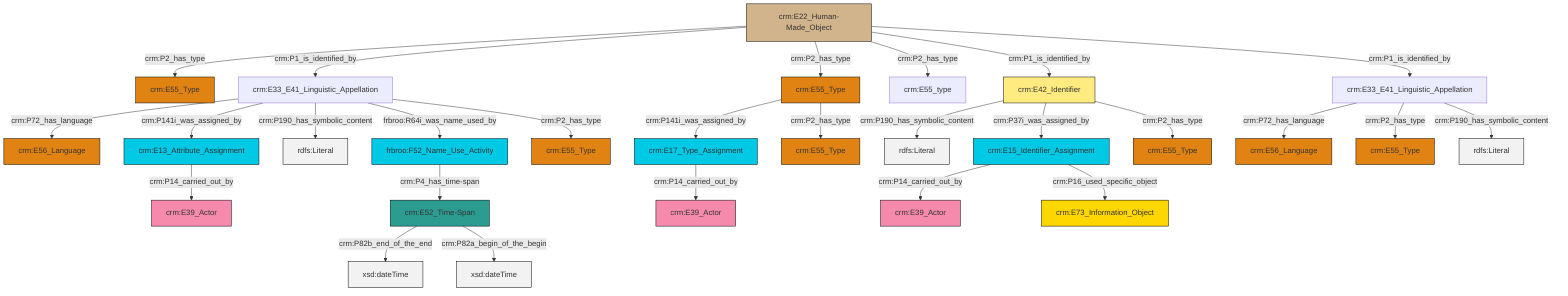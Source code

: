 graph TD
classDef Literal fill:#f2f2f2,stroke:#000000;
classDef CRM_Entity fill:#FFFFFF,stroke:#000000;
classDef Temporal_Entity fill:#00C9E6, stroke:#000000;
classDef Type fill:#E18312, stroke:#000000;
classDef Time-Span fill:#2C9C91, stroke:#000000;
classDef Appellation fill:#FFEB7F, stroke:#000000;
classDef Place fill:#008836, stroke:#000000;
classDef Persistent_Item fill:#B266B2, stroke:#000000;
classDef Conceptual_Object fill:#FFD700, stroke:#000000;
classDef Physical_Thing fill:#D2B48C, stroke:#000000;
classDef Actor fill:#f58aad, stroke:#000000;
classDef PC_Classes fill:#4ce600, stroke:#000000;
classDef Multi fill:#cccccc,stroke:#000000;

8["crm:E33_E41_Linguistic_Appellation"]:::Default -->|crm:P72_has_language| 9["crm:E56_Language"]:::Type
8["crm:E33_E41_Linguistic_Appellation"]:::Default -->|crm:P141i_was_assigned_by| 4["crm:E13_Attribute_Assignment"]:::Temporal_Entity
0["crm:E22_Human-Made_Object"]:::Physical_Thing -->|crm:P2_has_type| 10["crm:E55_Type"]:::Type
19["crm:E55_Type"]:::Type -->|crm:P141i_was_assigned_by| 20["crm:E17_Type_Assignment"]:::Temporal_Entity
21["crm:E33_E41_Linguistic_Appellation"]:::Default -->|crm:P72_has_language| 22["crm:E56_Language"]:::Type
8["crm:E33_E41_Linguistic_Appellation"]:::Default -->|crm:P190_has_symbolic_content| 23[rdfs:Literal]:::Literal
8["crm:E33_E41_Linguistic_Appellation"]:::Default -->|frbroo:R64i_was_name_used_by| 24["frbroo:F52_Name_Use_Activity"]:::Temporal_Entity
15["crm:E52_Time-Span"]:::Time-Span -->|crm:P82b_end_of_the_end| 26[xsd:dateTime]:::Literal
8["crm:E33_E41_Linguistic_Appellation"]:::Default -->|crm:P2_has_type| 34["crm:E55_Type"]:::Type
0["crm:E22_Human-Made_Object"]:::Physical_Thing -->|crm:P1_is_identified_by| 8["crm:E33_E41_Linguistic_Appellation"]:::Default
21["crm:E33_E41_Linguistic_Appellation"]:::Default -->|crm:P2_has_type| 32["crm:E55_Type"]:::Type
20["crm:E17_Type_Assignment"]:::Temporal_Entity -->|crm:P14_carried_out_by| 6["crm:E39_Actor"]:::Actor
13["crm:E42_Identifier"]:::Appellation -->|crm:P190_has_symbolic_content| 36[rdfs:Literal]:::Literal
19["crm:E55_Type"]:::Type -->|crm:P2_has_type| 30["crm:E55_Type"]:::Type
15["crm:E52_Time-Span"]:::Time-Span -->|crm:P82a_begin_of_the_begin| 37[xsd:dateTime]:::Literal
0["crm:E22_Human-Made_Object"]:::Physical_Thing -->|crm:P2_has_type| 19["crm:E55_Type"]:::Type
13["crm:E42_Identifier"]:::Appellation -->|crm:P37i_was_assigned_by| 27["crm:E15_Identifier_Assignment"]:::Temporal_Entity
0["crm:E22_Human-Made_Object"]:::Physical_Thing -->|crm:P2_has_type| 39["crm:E55_type"]:::Default
0["crm:E22_Human-Made_Object"]:::Physical_Thing -->|crm:P1_is_identified_by| 13["crm:E42_Identifier"]:::Appellation
13["crm:E42_Identifier"]:::Appellation -->|crm:P2_has_type| 45["crm:E55_Type"]:::Type
27["crm:E15_Identifier_Assignment"]:::Temporal_Entity -->|crm:P14_carried_out_by| 2["crm:E39_Actor"]:::Actor
4["crm:E13_Attribute_Assignment"]:::Temporal_Entity -->|crm:P14_carried_out_by| 11["crm:E39_Actor"]:::Actor
0["crm:E22_Human-Made_Object"]:::Physical_Thing -->|crm:P1_is_identified_by| 21["crm:E33_E41_Linguistic_Appellation"]:::Default
21["crm:E33_E41_Linguistic_Appellation"]:::Default -->|crm:P190_has_symbolic_content| 50[rdfs:Literal]:::Literal
27["crm:E15_Identifier_Assignment"]:::Temporal_Entity -->|crm:P16_used_specific_object| 17["crm:E73_Information_Object"]:::Conceptual_Object
24["frbroo:F52_Name_Use_Activity"]:::Temporal_Entity -->|crm:P4_has_time-span| 15["crm:E52_Time-Span"]:::Time-Span